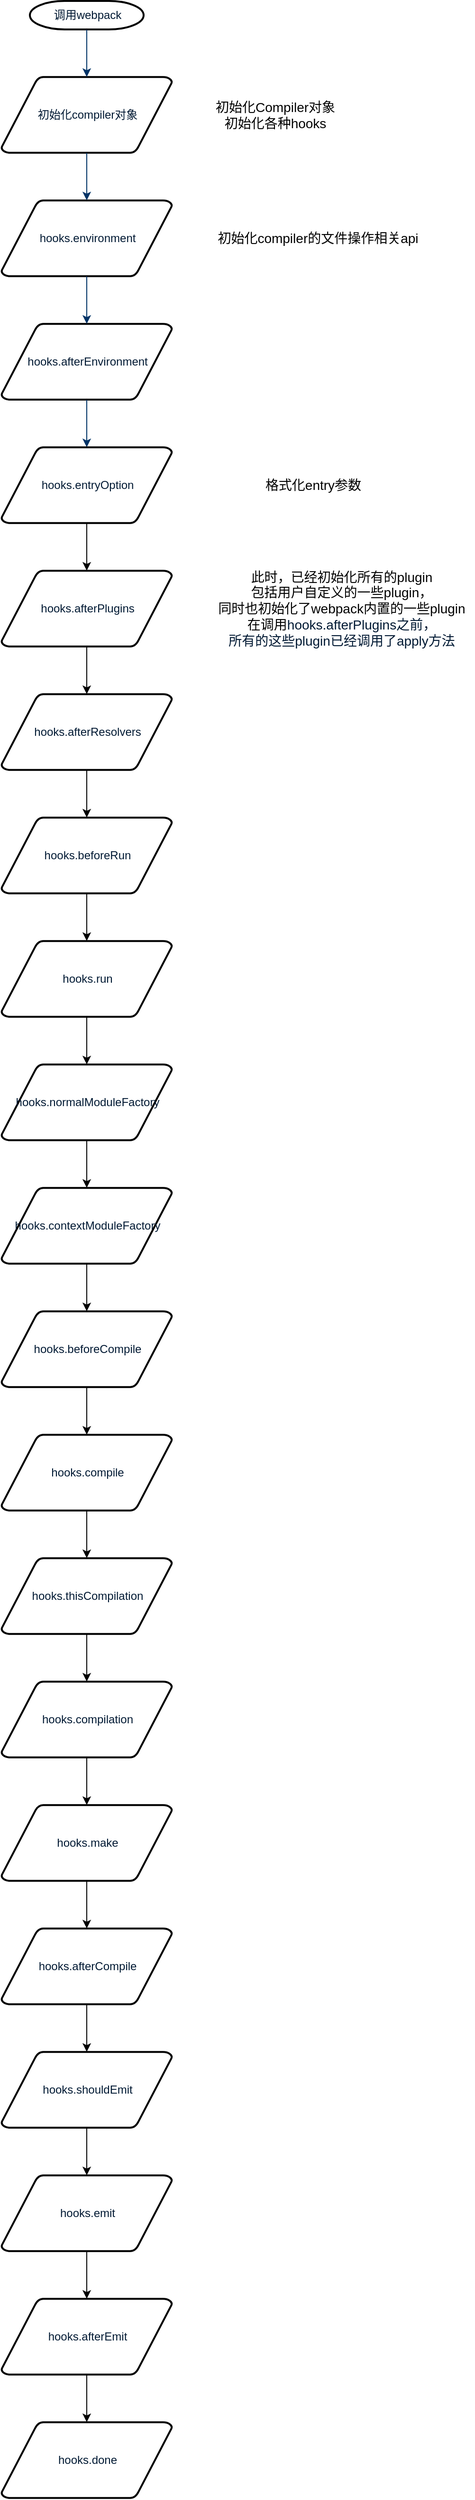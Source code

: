 <mxfile version="11.1.1" type="device"><diagram id="6a731a19-8d31-9384-78a2-239565b7b9f0" name="Page-1"><mxGraphModel dx="2037" dy="1104" grid="1" gridSize="10" guides="1" tooltips="1" connect="1" arrows="1" fold="1" page="1" pageScale="1" pageWidth="1169" pageHeight="827" background="#ffffff" math="0" shadow="0"><root><mxCell id="0"/><mxCell id="1" parent="0"/><mxCell id="2" value="调用webpack" style="shape=mxgraph.flowchart.terminator;fillColor=#FFFFFF;strokeColor=#000000;strokeWidth=2;gradientColor=none;gradientDirection=north;fontColor=#001933;fontStyle=0;html=1;" parent="1" vertex="1"><mxGeometry x="271.5" y="60" width="120" height="30" as="geometry"/></mxCell><mxCell id="3" value="初始化compiler对象" style="shape=mxgraph.flowchart.data;fillColor=#FFFFFF;strokeColor=#000000;strokeWidth=2;gradientColor=none;gradientDirection=north;fontColor=#001933;fontStyle=0;html=1;" parent="1" vertex="1"><mxGeometry x="241.5" y="140" width="180" height="80" as="geometry"/></mxCell><mxCell id="4" value="hooks.afterEnvironment" style="shape=mxgraph.flowchart.data;fillColor=#FFFFFF;strokeColor=#000000;strokeWidth=2;gradientColor=none;gradientDirection=north;fontColor=#001933;fontStyle=0;html=1;" parent="1" vertex="1"><mxGeometry x="241.5" y="400" width="180" height="80" as="geometry"/></mxCell><mxCell id="5" value="hooks.environment" style="shape=mxgraph.flowchart.data;fillColor=#FFFFFF;strokeColor=#000000;strokeWidth=2;gradientColor=none;gradientDirection=north;fontColor=#001933;fontStyle=0;html=1;" parent="1" vertex="1"><mxGeometry x="241.5" y="270" width="180" height="80" as="geometry"/></mxCell><mxCell id="7" style="fontColor=#001933;fontStyle=1;strokeColor=#003366;strokeWidth=1;html=1;" parent="1" source="2" target="3" edge="1"><mxGeometry relative="1" as="geometry"/></mxCell><mxCell id="8" style="fontColor=#001933;fontStyle=1;strokeColor=#003366;strokeWidth=1;html=1;" parent="1" source="3" target="5" edge="1"><mxGeometry relative="1" as="geometry"/></mxCell><mxCell id="12" value="" style="edgeStyle=elbowEdgeStyle;elbow=horizontal;fontColor=#001933;fontStyle=1;strokeColor=#003366;strokeWidth=1;html=1;exitX=0.5;exitY=1;exitDx=0;exitDy=0;exitPerimeter=0;" parent="1" source="5" target="4" edge="1"><mxGeometry width="100" height="100" as="geometry"><mxPoint x="320" y="447" as="sourcePoint"/><mxPoint x="100" as="targetPoint"/></mxGeometry></mxCell><mxCell id="17" value="" style="edgeStyle=elbowEdgeStyle;elbow=horizontal;fontColor=#001933;fontStyle=1;strokeColor=#003366;strokeWidth=1;html=1;exitX=0.5;exitY=1;exitDx=0;exitDy=0;exitPerimeter=0;entryX=0.5;entryY=0;entryDx=0;entryDy=0;entryPerimeter=0;" parent="1" source="4" target="Yqf984ck6GYfhRb_ULAQ-55" edge="1"><mxGeometry width="100" height="100" as="geometry"><mxPoint y="100" as="sourcePoint"/><mxPoint x="331" y="640" as="targetPoint"/></mxGeometry></mxCell><mxCell id="Yqf984ck6GYfhRb_ULAQ-55" value="hooks.entryOption" style="shape=mxgraph.flowchart.data;fillColor=#FFFFFF;strokeColor=#000000;strokeWidth=2;gradientColor=none;gradientDirection=north;fontColor=#001933;fontStyle=0;html=1;" parent="1" vertex="1"><mxGeometry x="241.5" y="530" width="180" height="80" as="geometry"/></mxCell><mxCell id="Yqf984ck6GYfhRb_ULAQ-56" value="hooks.afterPlugins" style="shape=mxgraph.flowchart.data;fillColor=#FFFFFF;strokeColor=#000000;strokeWidth=2;gradientColor=none;gradientDirection=north;fontColor=#001933;fontStyle=0;html=1;" parent="1" vertex="1"><mxGeometry x="241.5" y="660" width="180" height="80" as="geometry"/></mxCell><mxCell id="Yqf984ck6GYfhRb_ULAQ-60" value="hooks.afterResolvers" style="shape=mxgraph.flowchart.data;fillColor=#FFFFFF;strokeColor=#000000;strokeWidth=2;gradientColor=none;gradientDirection=north;fontColor=#001933;fontStyle=0;html=1;" parent="1" vertex="1"><mxGeometry x="241.5" y="790" width="180" height="80" as="geometry"/></mxCell><mxCell id="Yqf984ck6GYfhRb_ULAQ-61" value="" style="endArrow=classic;html=1;fontColor=#000000;exitX=0.5;exitY=1;exitDx=0;exitDy=0;exitPerimeter=0;entryX=0.5;entryY=0;entryDx=0;entryDy=0;entryPerimeter=0;" parent="1" source="Yqf984ck6GYfhRb_ULAQ-55" target="Yqf984ck6GYfhRb_ULAQ-56" edge="1"><mxGeometry width="50" height="50" relative="1" as="geometry"><mxPoint x="240" y="960" as="sourcePoint"/><mxPoint x="290" y="910" as="targetPoint"/></mxGeometry></mxCell><mxCell id="Yqf984ck6GYfhRb_ULAQ-62" value="" style="endArrow=classic;html=1;fontColor=#000000;exitX=0.5;exitY=1;exitDx=0;exitDy=0;exitPerimeter=0;entryX=0.5;entryY=0;entryDx=0;entryDy=0;entryPerimeter=0;" parent="1" source="Yqf984ck6GYfhRb_ULAQ-56" target="Yqf984ck6GYfhRb_ULAQ-60" edge="1"><mxGeometry width="50" height="50" relative="1" as="geometry"><mxPoint x="190" y="810" as="sourcePoint"/><mxPoint x="240" y="760" as="targetPoint"/></mxGeometry></mxCell><mxCell id="Yqf984ck6GYfhRb_ULAQ-63" value="hooks.beforeRun" style="shape=mxgraph.flowchart.data;fillColor=#FFFFFF;strokeColor=#000000;strokeWidth=2;gradientColor=none;gradientDirection=north;fontColor=#001933;fontStyle=0;html=1;" parent="1" vertex="1"><mxGeometry x="241.5" y="920" width="180" height="80" as="geometry"/></mxCell><mxCell id="Yqf984ck6GYfhRb_ULAQ-64" value="" style="endArrow=classic;html=1;fontColor=#000000;exitX=0.5;exitY=1;exitDx=0;exitDy=0;exitPerimeter=0;entryX=0.5;entryY=0;entryDx=0;entryDy=0;entryPerimeter=0;" parent="1" source="Yqf984ck6GYfhRb_ULAQ-60" target="Yqf984ck6GYfhRb_ULAQ-63" edge="1"><mxGeometry width="50" height="50" relative="1" as="geometry"><mxPoint x="170" y="970" as="sourcePoint"/><mxPoint x="220" y="920" as="targetPoint"/></mxGeometry></mxCell><mxCell id="Yqf984ck6GYfhRb_ULAQ-65" value="hooks.run" style="shape=mxgraph.flowchart.data;fillColor=#FFFFFF;strokeColor=#000000;strokeWidth=2;gradientColor=none;gradientDirection=north;fontColor=#001933;fontStyle=0;html=1;" parent="1" vertex="1"><mxGeometry x="241.5" y="1050" width="180" height="80" as="geometry"/></mxCell><mxCell id="Yqf984ck6GYfhRb_ULAQ-66" value="" style="endArrow=classic;html=1;fontColor=#000000;exitX=0.5;exitY=1;exitDx=0;exitDy=0;exitPerimeter=0;" parent="1" source="Yqf984ck6GYfhRb_ULAQ-63" target="Yqf984ck6GYfhRb_ULAQ-65" edge="1"><mxGeometry width="50" height="50" relative="1" as="geometry"><mxPoint x="160" y="1120" as="sourcePoint"/><mxPoint x="210" y="1070" as="targetPoint"/></mxGeometry></mxCell><mxCell id="Yqf984ck6GYfhRb_ULAQ-67" value="hooks.normalModuleFactory" style="shape=mxgraph.flowchart.data;fillColor=#FFFFFF;strokeColor=#000000;strokeWidth=2;gradientColor=none;gradientDirection=north;fontColor=#001933;fontStyle=0;html=1;" parent="1" vertex="1"><mxGeometry x="241.5" y="1180" width="180" height="80" as="geometry"/></mxCell><mxCell id="Yqf984ck6GYfhRb_ULAQ-68" value="" style="endArrow=classic;html=1;fontColor=#000000;exitX=0.5;exitY=1;exitDx=0;exitDy=0;exitPerimeter=0;entryX=0.5;entryY=0;entryDx=0;entryDy=0;entryPerimeter=0;" parent="1" source="Yqf984ck6GYfhRb_ULAQ-65" target="Yqf984ck6GYfhRb_ULAQ-67" edge="1"><mxGeometry width="50" height="50" relative="1" as="geometry"><mxPoint x="240" y="1370" as="sourcePoint"/><mxPoint x="290" y="1320" as="targetPoint"/></mxGeometry></mxCell><mxCell id="Yqf984ck6GYfhRb_ULAQ-69" value="hooks.contextModuleFactory" style="shape=mxgraph.flowchart.data;fillColor=#FFFFFF;strokeColor=#000000;strokeWidth=2;gradientColor=none;gradientDirection=north;fontColor=#001933;fontStyle=0;html=1;" parent="1" vertex="1"><mxGeometry x="241.5" y="1310" width="180" height="80" as="geometry"/></mxCell><mxCell id="Yqf984ck6GYfhRb_ULAQ-70" value="" style="endArrow=classic;html=1;fontColor=#000000;exitX=0.5;exitY=1;exitDx=0;exitDy=0;exitPerimeter=0;entryX=0.5;entryY=0;entryDx=0;entryDy=0;entryPerimeter=0;" parent="1" source="Yqf984ck6GYfhRb_ULAQ-67" target="Yqf984ck6GYfhRb_ULAQ-69" edge="1"><mxGeometry width="50" height="50" relative="1" as="geometry"><mxPoint x="200" y="1380" as="sourcePoint"/><mxPoint x="250" y="1330" as="targetPoint"/></mxGeometry></mxCell><mxCell id="Yqf984ck6GYfhRb_ULAQ-71" value="hooks.beforeCompile" style="shape=mxgraph.flowchart.data;fillColor=#FFFFFF;strokeColor=#000000;strokeWidth=2;gradientColor=none;gradientDirection=north;fontColor=#001933;fontStyle=0;html=1;" parent="1" vertex="1"><mxGeometry x="241.5" y="1440" width="180" height="80" as="geometry"/></mxCell><mxCell id="Yqf984ck6GYfhRb_ULAQ-72" value="" style="endArrow=classic;html=1;fontColor=#000000;exitX=0.5;exitY=1;exitDx=0;exitDy=0;exitPerimeter=0;entryX=0.5;entryY=0;entryDx=0;entryDy=0;entryPerimeter=0;" parent="1" source="Yqf984ck6GYfhRb_ULAQ-69" target="Yqf984ck6GYfhRb_ULAQ-71" edge="1"><mxGeometry width="50" height="50" relative="1" as="geometry"><mxPoint x="230" y="1510" as="sourcePoint"/><mxPoint x="280" y="1460" as="targetPoint"/></mxGeometry></mxCell><mxCell id="Yqf984ck6GYfhRb_ULAQ-73" value="hooks.compile" style="shape=mxgraph.flowchart.data;fillColor=#FFFFFF;strokeColor=#000000;strokeWidth=2;gradientColor=none;gradientDirection=north;fontColor=#001933;fontStyle=0;html=1;" parent="1" vertex="1"><mxGeometry x="241.5" y="1570" width="180" height="80" as="geometry"/></mxCell><mxCell id="Yqf984ck6GYfhRb_ULAQ-74" value="" style="endArrow=classic;html=1;fontColor=#000000;exitX=0.5;exitY=1;exitDx=0;exitDy=0;exitPerimeter=0;entryX=0.5;entryY=0;entryDx=0;entryDy=0;entryPerimeter=0;" parent="1" source="Yqf984ck6GYfhRb_ULAQ-71" target="Yqf984ck6GYfhRb_ULAQ-73" edge="1"><mxGeometry width="50" height="50" relative="1" as="geometry"><mxPoint x="160" y="1640" as="sourcePoint"/><mxPoint x="210" y="1590" as="targetPoint"/></mxGeometry></mxCell><mxCell id="Yqf984ck6GYfhRb_ULAQ-75" value="hooks.thisCompilation" style="shape=mxgraph.flowchart.data;fillColor=#FFFFFF;strokeColor=#000000;strokeWidth=2;gradientColor=none;gradientDirection=north;fontColor=#001933;fontStyle=0;html=1;" parent="1" vertex="1"><mxGeometry x="241.5" y="1700" width="180" height="80" as="geometry"/></mxCell><mxCell id="Yqf984ck6GYfhRb_ULAQ-76" value="" style="endArrow=classic;html=1;fontColor=#000000;exitX=0.5;exitY=1;exitDx=0;exitDy=0;exitPerimeter=0;" parent="1" source="Yqf984ck6GYfhRb_ULAQ-73" target="Yqf984ck6GYfhRb_ULAQ-75" edge="1"><mxGeometry width="50" height="50" relative="1" as="geometry"><mxPoint x="190" y="1770" as="sourcePoint"/><mxPoint x="240" y="1720" as="targetPoint"/></mxGeometry></mxCell><mxCell id="Yqf984ck6GYfhRb_ULAQ-77" value="hooks.compilation" style="shape=mxgraph.flowchart.data;fillColor=#FFFFFF;strokeColor=#000000;strokeWidth=2;gradientColor=none;gradientDirection=north;fontColor=#001933;fontStyle=0;html=1;" parent="1" vertex="1"><mxGeometry x="241.5" y="1830" width="180" height="80" as="geometry"/></mxCell><mxCell id="Yqf984ck6GYfhRb_ULAQ-78" value="" style="endArrow=classic;html=1;fontColor=#000000;exitX=0.5;exitY=1;exitDx=0;exitDy=0;exitPerimeter=0;entryX=0.5;entryY=0;entryDx=0;entryDy=0;entryPerimeter=0;" parent="1" source="Yqf984ck6GYfhRb_ULAQ-75" target="Yqf984ck6GYfhRb_ULAQ-77" edge="1"><mxGeometry width="50" height="50" relative="1" as="geometry"><mxPoint x="140" y="1920" as="sourcePoint"/><mxPoint x="190" y="1870" as="targetPoint"/></mxGeometry></mxCell><mxCell id="Yqf984ck6GYfhRb_ULAQ-79" value="hooks.make" style="shape=mxgraph.flowchart.data;fillColor=#FFFFFF;strokeColor=#000000;strokeWidth=2;gradientColor=none;gradientDirection=north;fontColor=#001933;fontStyle=0;html=1;" parent="1" vertex="1"><mxGeometry x="241.5" y="1960" width="180" height="80" as="geometry"/></mxCell><mxCell id="Yqf984ck6GYfhRb_ULAQ-80" value="" style="endArrow=classic;html=1;fontColor=#000000;exitX=0.5;exitY=1;exitDx=0;exitDy=0;exitPerimeter=0;entryX=0.5;entryY=0;entryDx=0;entryDy=0;entryPerimeter=0;" parent="1" source="Yqf984ck6GYfhRb_ULAQ-77" target="Yqf984ck6GYfhRb_ULAQ-79" edge="1"><mxGeometry width="50" height="50" relative="1" as="geometry"><mxPoint x="220" y="2050" as="sourcePoint"/><mxPoint x="270" y="2000" as="targetPoint"/></mxGeometry></mxCell><mxCell id="Yqf984ck6GYfhRb_ULAQ-81" value="hooks.afterCompile" style="shape=mxgraph.flowchart.data;fillColor=#FFFFFF;strokeColor=#000000;strokeWidth=2;gradientColor=none;gradientDirection=north;fontColor=#001933;fontStyle=0;html=1;" parent="1" vertex="1"><mxGeometry x="241.5" y="2090" width="180" height="80" as="geometry"/></mxCell><mxCell id="Yqf984ck6GYfhRb_ULAQ-82" value="" style="endArrow=classic;html=1;fontColor=#000000;exitX=0.5;exitY=1;exitDx=0;exitDy=0;exitPerimeter=0;" parent="1" source="Yqf984ck6GYfhRb_ULAQ-79" target="Yqf984ck6GYfhRb_ULAQ-81" edge="1"><mxGeometry width="50" height="50" relative="1" as="geometry"><mxPoint x="200" y="2190" as="sourcePoint"/><mxPoint x="250" y="2140" as="targetPoint"/></mxGeometry></mxCell><mxCell id="Yqf984ck6GYfhRb_ULAQ-83" value="hooks.shouldEmit" style="shape=mxgraph.flowchart.data;fillColor=#FFFFFF;strokeColor=#000000;strokeWidth=2;gradientColor=none;gradientDirection=north;fontColor=#001933;fontStyle=0;html=1;" parent="1" vertex="1"><mxGeometry x="241.5" y="2220" width="180" height="80" as="geometry"/></mxCell><mxCell id="Yqf984ck6GYfhRb_ULAQ-84" value="" style="endArrow=classic;html=1;fontColor=#000000;exitX=0.5;exitY=1;exitDx=0;exitDy=0;exitPerimeter=0;entryX=0.5;entryY=0;entryDx=0;entryDy=0;entryPerimeter=0;" parent="1" source="Yqf984ck6GYfhRb_ULAQ-81" target="Yqf984ck6GYfhRb_ULAQ-83" edge="1"><mxGeometry width="50" height="50" relative="1" as="geometry"><mxPoint x="120" y="2380" as="sourcePoint"/><mxPoint x="170" y="2330" as="targetPoint"/></mxGeometry></mxCell><mxCell id="Yqf984ck6GYfhRb_ULAQ-85" value="hooks.emit" style="shape=mxgraph.flowchart.data;fillColor=#FFFFFF;strokeColor=#000000;strokeWidth=2;gradientColor=none;gradientDirection=north;fontColor=#001933;fontStyle=0;html=1;" parent="1" vertex="1"><mxGeometry x="241.5" y="2350" width="180" height="80" as="geometry"/></mxCell><mxCell id="Yqf984ck6GYfhRb_ULAQ-86" value="" style="endArrow=classic;html=1;fontColor=#000000;exitX=0.5;exitY=1;exitDx=0;exitDy=0;exitPerimeter=0;entryX=0.5;entryY=0;entryDx=0;entryDy=0;entryPerimeter=0;" parent="1" source="Yqf984ck6GYfhRb_ULAQ-83" target="Yqf984ck6GYfhRb_ULAQ-85" edge="1"><mxGeometry width="50" height="50" relative="1" as="geometry"><mxPoint x="100" y="2470" as="sourcePoint"/><mxPoint x="150" y="2420" as="targetPoint"/></mxGeometry></mxCell><mxCell id="Yqf984ck6GYfhRb_ULAQ-87" value="hooks.afterEmit" style="shape=mxgraph.flowchart.data;fillColor=#FFFFFF;strokeColor=#000000;strokeWidth=2;gradientColor=none;gradientDirection=north;fontColor=#001933;fontStyle=0;html=1;" parent="1" vertex="1"><mxGeometry x="241.5" y="2480" width="180" height="80" as="geometry"/></mxCell><mxCell id="Yqf984ck6GYfhRb_ULAQ-88" value="hooks.done" style="shape=mxgraph.flowchart.data;fillColor=#FFFFFF;strokeColor=#000000;strokeWidth=2;gradientColor=none;gradientDirection=north;fontColor=#001933;fontStyle=0;html=1;" parent="1" vertex="1"><mxGeometry x="241.5" y="2610" width="180" height="80" as="geometry"/></mxCell><mxCell id="Yqf984ck6GYfhRb_ULAQ-89" value="" style="endArrow=classic;html=1;fontColor=#000000;exitX=0.5;exitY=1;exitDx=0;exitDy=0;exitPerimeter=0;entryX=0.5;entryY=0;entryDx=0;entryDy=0;entryPerimeter=0;" parent="1" source="Yqf984ck6GYfhRb_ULAQ-85" target="Yqf984ck6GYfhRb_ULAQ-87" edge="1"><mxGeometry width="50" height="50" relative="1" as="geometry"><mxPoint x="130" y="2580" as="sourcePoint"/><mxPoint x="180" y="2530" as="targetPoint"/></mxGeometry></mxCell><mxCell id="Yqf984ck6GYfhRb_ULAQ-90" value="" style="endArrow=classic;html=1;fontColor=#000000;exitX=0.5;exitY=1;exitDx=0;exitDy=0;exitPerimeter=0;entryX=0.5;entryY=0;entryDx=0;entryDy=0;entryPerimeter=0;" parent="1" source="Yqf984ck6GYfhRb_ULAQ-87" target="Yqf984ck6GYfhRb_ULAQ-88" edge="1"><mxGeometry width="50" height="50" relative="1" as="geometry"><mxPoint x="130" y="2730" as="sourcePoint"/><mxPoint x="180" y="2680" as="targetPoint"/></mxGeometry></mxCell><mxCell id="vcPRg0h0rYP44Om_yDYi-17" value="&lt;font style=&quot;font-size: 14px&quot;&gt;初始化Compiler对象&lt;br&gt;初始化各种hooks&lt;br&gt;&lt;/font&gt;" style="text;html=1;resizable=0;autosize=1;align=center;verticalAlign=middle;points=[];fillColor=none;strokeColor=none;rounded=0;" vertex="1" parent="1"><mxGeometry x="460" y="159.786" width="140" height="40" as="geometry"/></mxCell><mxCell id="vcPRg0h0rYP44Om_yDYi-18" value="&lt;font style=&quot;font-size: 14px&quot;&gt;初始化compiler的文件操作相关api&lt;br&gt;&lt;/font&gt;" style="text;html=1;resizable=0;autosize=1;align=center;verticalAlign=middle;points=[];fillColor=none;strokeColor=none;rounded=0;" vertex="1" parent="1"><mxGeometry x="460" y="299.786" width="230" height="20" as="geometry"/></mxCell><mxCell id="vcPRg0h0rYP44Om_yDYi-19" value="&lt;font style=&quot;font-size: 14px&quot;&gt;格式化entry参数&lt;br&gt;&lt;/font&gt;" style="text;html=1;resizable=0;autosize=1;align=center;verticalAlign=middle;points=[];fillColor=none;strokeColor=none;rounded=0;" vertex="1" parent="1"><mxGeometry x="510" y="559.786" width="120" height="20" as="geometry"/></mxCell><mxCell id="vcPRg0h0rYP44Om_yDYi-20" value="&lt;font style=&quot;font-size: 14px&quot;&gt;此时，已经初始化所有的plugin&lt;br&gt;包括用户自定义的一些plugin，&lt;br&gt;同时也初始化了webpack内置的一些plugin&lt;br&gt;在调用&lt;span style=&quot;color: rgb(0 , 25 , 51)&quot;&gt;hooks.afterPlugins之前，&lt;br&gt;所有的这些plugin已经调用了apply方法&lt;/span&gt;&lt;br&gt;&lt;/font&gt;" style="text;html=1;resizable=0;autosize=1;align=center;verticalAlign=middle;points=[];fillColor=none;strokeColor=none;rounded=0;" vertex="1" parent="1"><mxGeometry x="460" y="659.786" width="280" height="80" as="geometry"/></mxCell></root></mxGraphModel></diagram></mxfile>